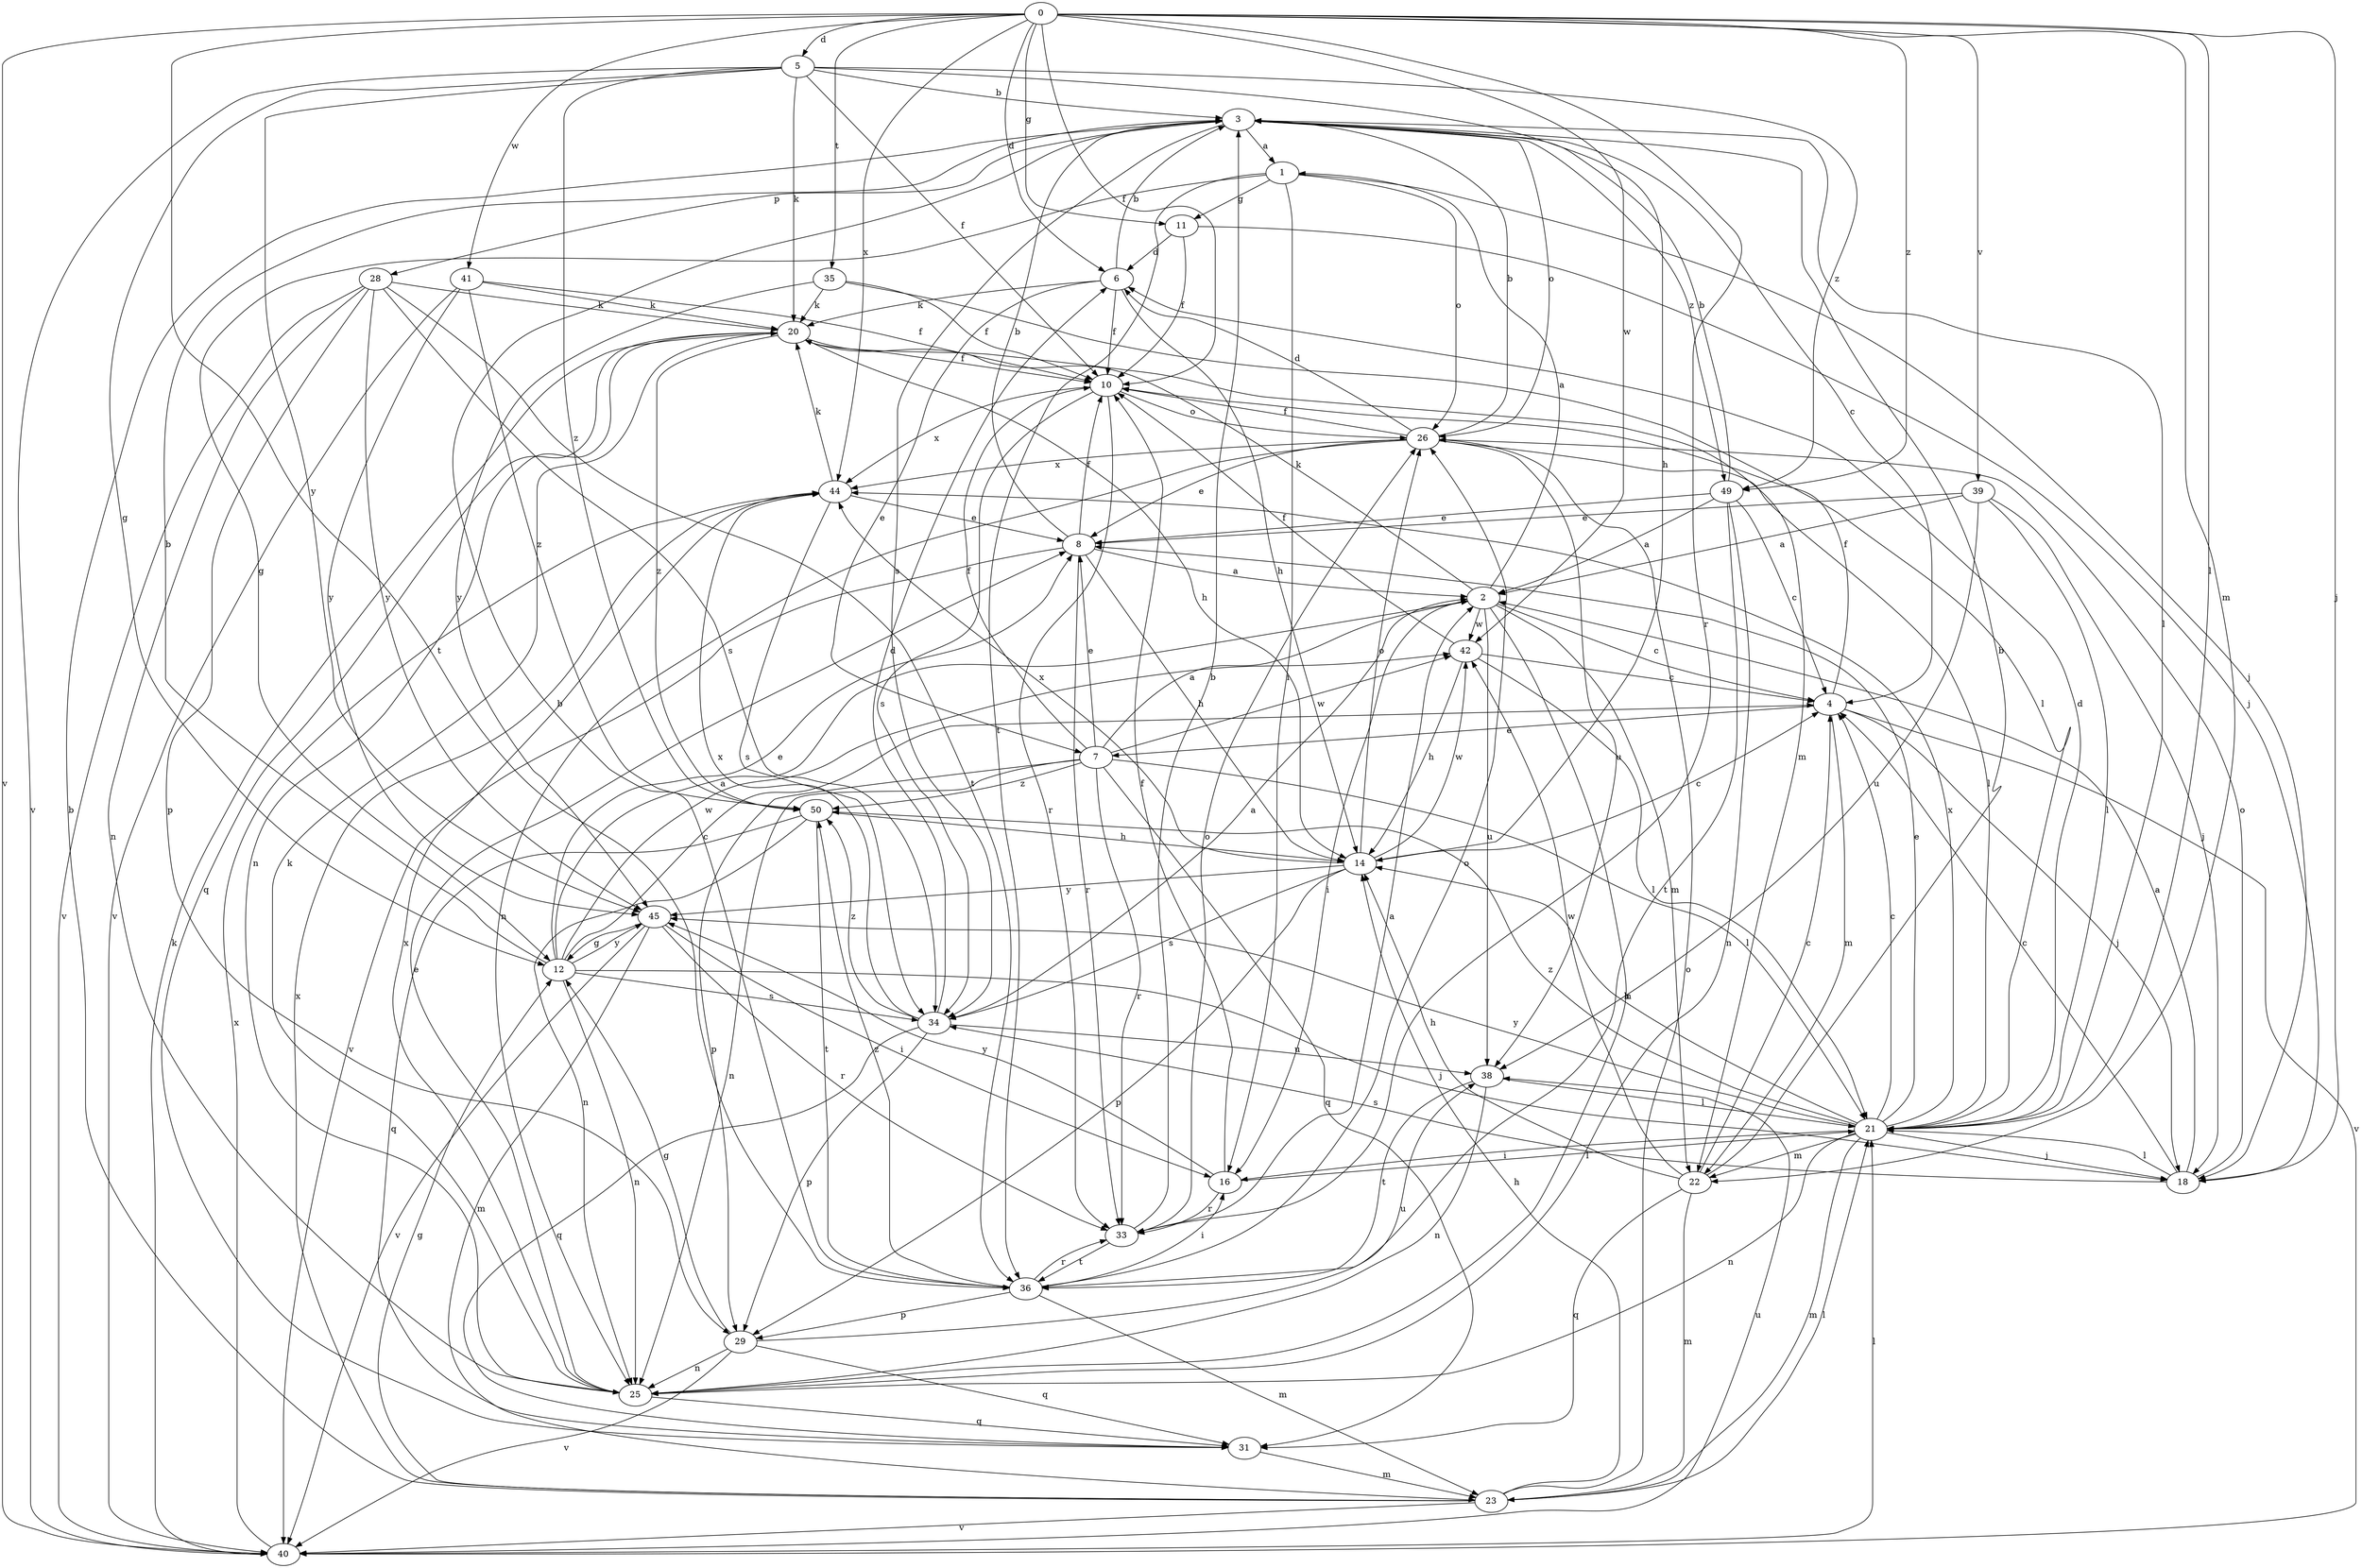 strict digraph  {
0;
1;
2;
3;
4;
5;
6;
7;
8;
10;
11;
12;
14;
16;
18;
20;
21;
22;
23;
25;
26;
28;
29;
31;
33;
34;
35;
36;
38;
39;
40;
41;
42;
44;
45;
49;
50;
0 -> 5  [label=d];
0 -> 6  [label=d];
0 -> 10  [label=f];
0 -> 11  [label=g];
0 -> 18  [label=j];
0 -> 21  [label=l];
0 -> 22  [label=m];
0 -> 33  [label=r];
0 -> 35  [label=t];
0 -> 36  [label=t];
0 -> 39  [label=v];
0 -> 40  [label=v];
0 -> 41  [label=w];
0 -> 42  [label=w];
0 -> 44  [label=x];
0 -> 49  [label=z];
1 -> 11  [label=g];
1 -> 12  [label=g];
1 -> 16  [label=i];
1 -> 18  [label=j];
1 -> 26  [label=o];
1 -> 36  [label=t];
2 -> 1  [label=a];
2 -> 4  [label=c];
2 -> 16  [label=i];
2 -> 20  [label=k];
2 -> 22  [label=m];
2 -> 25  [label=n];
2 -> 38  [label=u];
2 -> 42  [label=w];
3 -> 1  [label=a];
3 -> 4  [label=c];
3 -> 21  [label=l];
3 -> 26  [label=o];
3 -> 28  [label=p];
3 -> 34  [label=s];
3 -> 49  [label=z];
4 -> 7  [label=e];
4 -> 10  [label=f];
4 -> 18  [label=j];
4 -> 22  [label=m];
4 -> 40  [label=v];
5 -> 3  [label=b];
5 -> 10  [label=f];
5 -> 12  [label=g];
5 -> 14  [label=h];
5 -> 20  [label=k];
5 -> 40  [label=v];
5 -> 45  [label=y];
5 -> 49  [label=z];
5 -> 50  [label=z];
6 -> 3  [label=b];
6 -> 7  [label=e];
6 -> 10  [label=f];
6 -> 14  [label=h];
6 -> 20  [label=k];
7 -> 2  [label=a];
7 -> 8  [label=e];
7 -> 10  [label=f];
7 -> 21  [label=l];
7 -> 25  [label=n];
7 -> 29  [label=p];
7 -> 31  [label=q];
7 -> 33  [label=r];
7 -> 42  [label=w];
7 -> 50  [label=z];
8 -> 2  [label=a];
8 -> 3  [label=b];
8 -> 10  [label=f];
8 -> 14  [label=h];
8 -> 33  [label=r];
8 -> 40  [label=v];
10 -> 26  [label=o];
10 -> 33  [label=r];
10 -> 34  [label=s];
10 -> 44  [label=x];
11 -> 6  [label=d];
11 -> 10  [label=f];
11 -> 18  [label=j];
12 -> 2  [label=a];
12 -> 3  [label=b];
12 -> 4  [label=c];
12 -> 8  [label=e];
12 -> 18  [label=j];
12 -> 25  [label=n];
12 -> 34  [label=s];
12 -> 42  [label=w];
12 -> 45  [label=y];
14 -> 4  [label=c];
14 -> 26  [label=o];
14 -> 29  [label=p];
14 -> 34  [label=s];
14 -> 42  [label=w];
14 -> 44  [label=x];
14 -> 45  [label=y];
16 -> 10  [label=f];
16 -> 21  [label=l];
16 -> 33  [label=r];
16 -> 45  [label=y];
18 -> 2  [label=a];
18 -> 4  [label=c];
18 -> 21  [label=l];
18 -> 26  [label=o];
18 -> 34  [label=s];
20 -> 10  [label=f];
20 -> 14  [label=h];
20 -> 22  [label=m];
20 -> 25  [label=n];
20 -> 31  [label=q];
20 -> 50  [label=z];
21 -> 4  [label=c];
21 -> 6  [label=d];
21 -> 8  [label=e];
21 -> 14  [label=h];
21 -> 16  [label=i];
21 -> 18  [label=j];
21 -> 22  [label=m];
21 -> 23  [label=m];
21 -> 25  [label=n];
21 -> 44  [label=x];
21 -> 45  [label=y];
21 -> 50  [label=z];
22 -> 3  [label=b];
22 -> 4  [label=c];
22 -> 14  [label=h];
22 -> 23  [label=m];
22 -> 31  [label=q];
22 -> 42  [label=w];
23 -> 3  [label=b];
23 -> 12  [label=g];
23 -> 14  [label=h];
23 -> 21  [label=l];
23 -> 26  [label=o];
23 -> 40  [label=v];
23 -> 44  [label=x];
25 -> 8  [label=e];
25 -> 20  [label=k];
25 -> 31  [label=q];
25 -> 44  [label=x];
26 -> 3  [label=b];
26 -> 6  [label=d];
26 -> 8  [label=e];
26 -> 10  [label=f];
26 -> 21  [label=l];
26 -> 25  [label=n];
26 -> 38  [label=u];
26 -> 44  [label=x];
28 -> 20  [label=k];
28 -> 25  [label=n];
28 -> 29  [label=p];
28 -> 34  [label=s];
28 -> 36  [label=t];
28 -> 40  [label=v];
28 -> 45  [label=y];
29 -> 12  [label=g];
29 -> 25  [label=n];
29 -> 31  [label=q];
29 -> 38  [label=u];
29 -> 40  [label=v];
31 -> 23  [label=m];
33 -> 2  [label=a];
33 -> 3  [label=b];
33 -> 26  [label=o];
33 -> 36  [label=t];
34 -> 2  [label=a];
34 -> 6  [label=d];
34 -> 29  [label=p];
34 -> 31  [label=q];
34 -> 38  [label=u];
34 -> 44  [label=x];
34 -> 50  [label=z];
35 -> 10  [label=f];
35 -> 20  [label=k];
35 -> 21  [label=l];
35 -> 45  [label=y];
36 -> 3  [label=b];
36 -> 16  [label=i];
36 -> 23  [label=m];
36 -> 26  [label=o];
36 -> 29  [label=p];
36 -> 33  [label=r];
36 -> 50  [label=z];
38 -> 21  [label=l];
38 -> 25  [label=n];
38 -> 36  [label=t];
39 -> 2  [label=a];
39 -> 8  [label=e];
39 -> 18  [label=j];
39 -> 21  [label=l];
39 -> 38  [label=u];
40 -> 20  [label=k];
40 -> 21  [label=l];
40 -> 38  [label=u];
40 -> 44  [label=x];
41 -> 10  [label=f];
41 -> 20  [label=k];
41 -> 40  [label=v];
41 -> 45  [label=y];
41 -> 50  [label=z];
42 -> 4  [label=c];
42 -> 10  [label=f];
42 -> 14  [label=h];
42 -> 21  [label=l];
44 -> 8  [label=e];
44 -> 20  [label=k];
44 -> 34  [label=s];
45 -> 12  [label=g];
45 -> 16  [label=i];
45 -> 23  [label=m];
45 -> 33  [label=r];
45 -> 40  [label=v];
49 -> 2  [label=a];
49 -> 3  [label=b];
49 -> 4  [label=c];
49 -> 8  [label=e];
49 -> 25  [label=n];
49 -> 36  [label=t];
50 -> 14  [label=h];
50 -> 25  [label=n];
50 -> 31  [label=q];
50 -> 36  [label=t];
}
